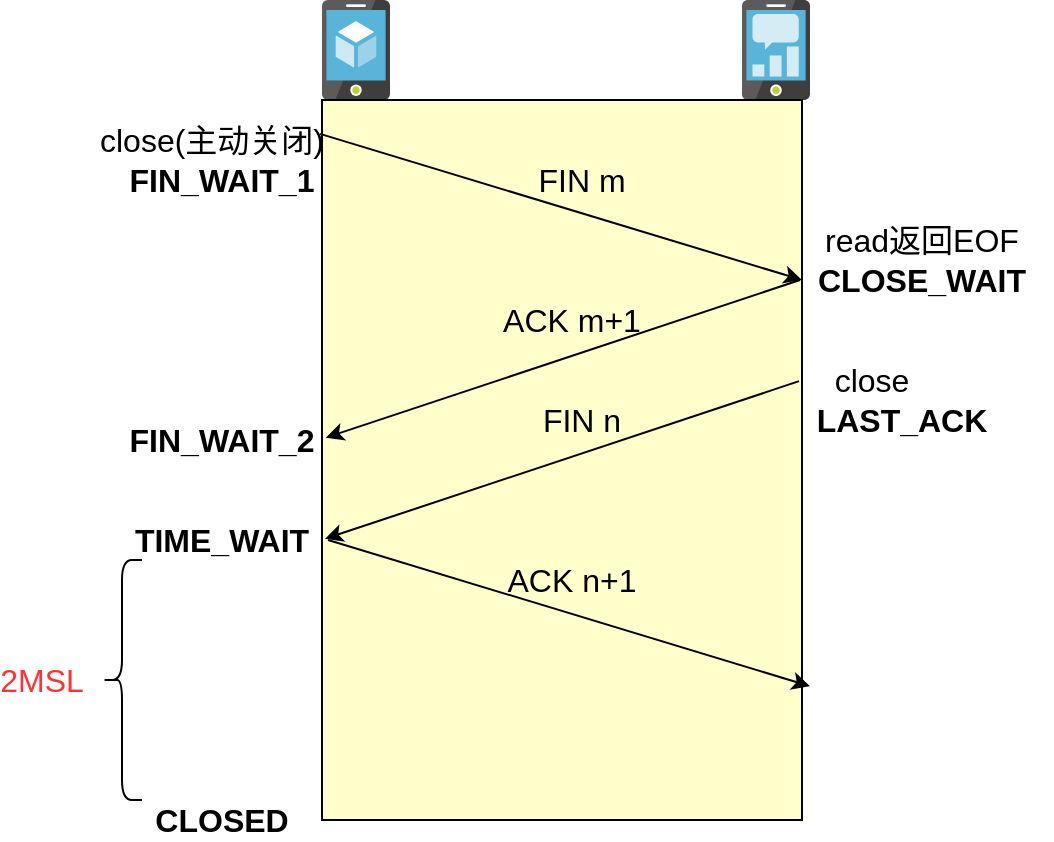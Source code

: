 <mxfile version="13.7.5" type="device"><diagram id="6kexKpAA6fbRWmBvdnCf" name="第 1 页"><mxGraphModel dx="1350" dy="713" grid="1" gridSize="10" guides="1" tooltips="1" connect="1" arrows="1" fold="1" page="1" pageScale="1" pageWidth="827" pageHeight="1169" math="0" shadow="0"><root><mxCell id="0"/><mxCell id="1" parent="0"/><mxCell id="K85ulpwSxgfyfi7Pfstb-1" value="" style="aspect=fixed;html=1;points=[];align=center;image;fontSize=16;image=img/lib/mscae/App_Service_Mobile_App.svg;" vertex="1" parent="1"><mxGeometry x="210" y="70" width="34" height="50" as="geometry"/></mxCell><mxCell id="K85ulpwSxgfyfi7Pfstb-2" value="" style="aspect=fixed;html=1;points=[];align=center;image;fontSize=16;image=img/lib/mscae/Mobile_Engagement.svg;" vertex="1" parent="1"><mxGeometry x="420" y="70" width="34" height="50" as="geometry"/></mxCell><mxCell id="K85ulpwSxgfyfi7Pfstb-5" value="" style="rounded=0;whiteSpace=wrap;html=1;fillColor=#FFFFCC;fontSize=16;" vertex="1" parent="1"><mxGeometry x="210" y="120" width="240" height="360" as="geometry"/></mxCell><mxCell id="K85ulpwSxgfyfi7Pfstb-6" value="" style="endArrow=classic;html=1;entryX=1;entryY=0.25;entryDx=0;entryDy=0;exitX=-0.004;exitY=0.047;exitDx=0;exitDy=0;exitPerimeter=0;fontSize=16;" edge="1" parent="1" source="K85ulpwSxgfyfi7Pfstb-5" target="K85ulpwSxgfyfi7Pfstb-5"><mxGeometry width="50" height="50" relative="1" as="geometry"><mxPoint x="220" y="140" as="sourcePoint"/><mxPoint x="360" y="230" as="targetPoint"/></mxGeometry></mxCell><mxCell id="K85ulpwSxgfyfi7Pfstb-7" value="" style="endArrow=classic;html=1;entryX=0.008;entryY=0.469;entryDx=0;entryDy=0;entryPerimeter=0;fontSize=16;" edge="1" parent="1" target="K85ulpwSxgfyfi7Pfstb-5"><mxGeometry width="50" height="50" relative="1" as="geometry"><mxPoint x="449" y="210" as="sourcePoint"/><mxPoint x="610" y="160" as="targetPoint"/></mxGeometry></mxCell><mxCell id="K85ulpwSxgfyfi7Pfstb-8" value="" style="endArrow=classic;html=1;entryX=0.008;entryY=0.469;entryDx=0;entryDy=0;entryPerimeter=0;fontSize=16;" edge="1" parent="1"><mxGeometry width="50" height="50" relative="1" as="geometry"><mxPoint x="448.54" y="260.58" as="sourcePoint"/><mxPoint x="211.46" y="339.42" as="targetPoint"/></mxGeometry></mxCell><mxCell id="K85ulpwSxgfyfi7Pfstb-9" value="" style="endArrow=classic;html=1;entryX=1;entryY=0.25;entryDx=0;entryDy=0;exitX=-0.004;exitY=0.047;exitDx=0;exitDy=0;exitPerimeter=0;fontSize=16;" edge="1" parent="1"><mxGeometry width="50" height="50" relative="1" as="geometry"><mxPoint x="213.04" y="340" as="sourcePoint"/><mxPoint x="454" y="413.08" as="targetPoint"/></mxGeometry></mxCell><mxCell id="K85ulpwSxgfyfi7Pfstb-10" value="FIN m" style="text;html=1;strokeColor=none;fillColor=none;align=center;verticalAlign=middle;whiteSpace=wrap;rounded=0;fontSize=16;" vertex="1" parent="1"><mxGeometry x="310" y="150" width="60" height="20" as="geometry"/></mxCell><mxCell id="K85ulpwSxgfyfi7Pfstb-11" value="ACK m+1" style="text;html=1;strokeColor=none;fillColor=none;align=center;verticalAlign=middle;whiteSpace=wrap;rounded=0;fontSize=16;" vertex="1" parent="1"><mxGeometry x="290" y="220" width="90" height="20" as="geometry"/></mxCell><mxCell id="K85ulpwSxgfyfi7Pfstb-12" value="FIN n" style="text;html=1;strokeColor=none;fillColor=none;align=center;verticalAlign=middle;whiteSpace=wrap;rounded=0;fontSize=16;" vertex="1" parent="1"><mxGeometry x="310" y="270" width="60" height="20" as="geometry"/></mxCell><mxCell id="K85ulpwSxgfyfi7Pfstb-13" value="ACK n+1" style="text;html=1;strokeColor=none;fillColor=none;align=center;verticalAlign=middle;whiteSpace=wrap;rounded=0;fontSize=16;" vertex="1" parent="1"><mxGeometry x="290" y="350" width="90" height="20" as="geometry"/></mxCell><mxCell id="K85ulpwSxgfyfi7Pfstb-14" value="&lt;b&gt;FIN_WAIT_1&lt;/b&gt;" style="text;html=1;strokeColor=none;fillColor=none;align=center;verticalAlign=middle;whiteSpace=wrap;rounded=0;fontSize=16;" vertex="1" parent="1"><mxGeometry x="140" y="150" width="40" height="20" as="geometry"/></mxCell><mxCell id="K85ulpwSxgfyfi7Pfstb-15" value="&lt;b&gt;FIN_WAIT_2&lt;/b&gt;" style="text;html=1;strokeColor=none;fillColor=none;align=center;verticalAlign=middle;whiteSpace=wrap;rounded=0;fontSize=16;" vertex="1" parent="1"><mxGeometry x="140" y="280" width="40" height="20" as="geometry"/></mxCell><mxCell id="K85ulpwSxgfyfi7Pfstb-16" value="&lt;b&gt;TIME_WAIT&lt;/b&gt;" style="text;html=1;strokeColor=none;fillColor=none;align=center;verticalAlign=middle;whiteSpace=wrap;rounded=0;fontSize=16;" vertex="1" parent="1"><mxGeometry x="140" y="330" width="40" height="20" as="geometry"/></mxCell><mxCell id="K85ulpwSxgfyfi7Pfstb-17" value="&lt;b&gt;CLOSED&lt;/b&gt;" style="text;html=1;strokeColor=none;fillColor=none;align=center;verticalAlign=middle;whiteSpace=wrap;rounded=0;fontSize=16;" vertex="1" parent="1"><mxGeometry x="140" y="470" width="40" height="20" as="geometry"/></mxCell><mxCell id="K85ulpwSxgfyfi7Pfstb-18" value="" style="shape=curlyBracket;whiteSpace=wrap;html=1;rounded=1;strokeColor=#000000;fillColor=#FFFFCC;fontSize=16;" vertex="1" parent="1"><mxGeometry x="100" y="350" width="20" height="120" as="geometry"/></mxCell><mxCell id="K85ulpwSxgfyfi7Pfstb-19" value="2MSL" style="text;html=1;strokeColor=none;fillColor=none;align=center;verticalAlign=middle;whiteSpace=wrap;rounded=0;fontSize=16;fontColor=#FF3333;" vertex="1" parent="1"><mxGeometry x="50" y="400" width="40" height="20" as="geometry"/></mxCell><mxCell id="K85ulpwSxgfyfi7Pfstb-20" value="close(主动关闭)" style="text;html=1;strokeColor=none;fillColor=none;align=center;verticalAlign=middle;whiteSpace=wrap;rounded=0;fontSize=16;" vertex="1" parent="1"><mxGeometry x="90" y="130" width="130" height="20" as="geometry"/></mxCell><mxCell id="K85ulpwSxgfyfi7Pfstb-21" value="&lt;b&gt;CLOSE_WAIT&lt;/b&gt;" style="text;html=1;strokeColor=none;fillColor=none;align=center;verticalAlign=middle;whiteSpace=wrap;rounded=0;fontSize=16;" vertex="1" parent="1"><mxGeometry x="490" y="200" width="40" height="20" as="geometry"/></mxCell><mxCell id="K85ulpwSxgfyfi7Pfstb-22" value="read返回EOF" style="text;html=1;strokeColor=none;fillColor=none;align=center;verticalAlign=middle;whiteSpace=wrap;rounded=0;fontSize=16;" vertex="1" parent="1"><mxGeometry x="445" y="180" width="130" height="20" as="geometry"/></mxCell><mxCell id="K85ulpwSxgfyfi7Pfstb-23" value="&lt;b&gt;LAST_ACK&lt;/b&gt;" style="text;html=1;strokeColor=none;fillColor=none;align=center;verticalAlign=middle;whiteSpace=wrap;rounded=0;fontSize=16;" vertex="1" parent="1"><mxGeometry x="480" y="270" width="40" height="20" as="geometry"/></mxCell><mxCell id="K85ulpwSxgfyfi7Pfstb-24" value="close" style="text;html=1;strokeColor=none;fillColor=none;align=center;verticalAlign=middle;whiteSpace=wrap;rounded=0;fontSize=16;" vertex="1" parent="1"><mxGeometry x="420" y="250" width="130" height="20" as="geometry"/></mxCell></root></mxGraphModel></diagram></mxfile>